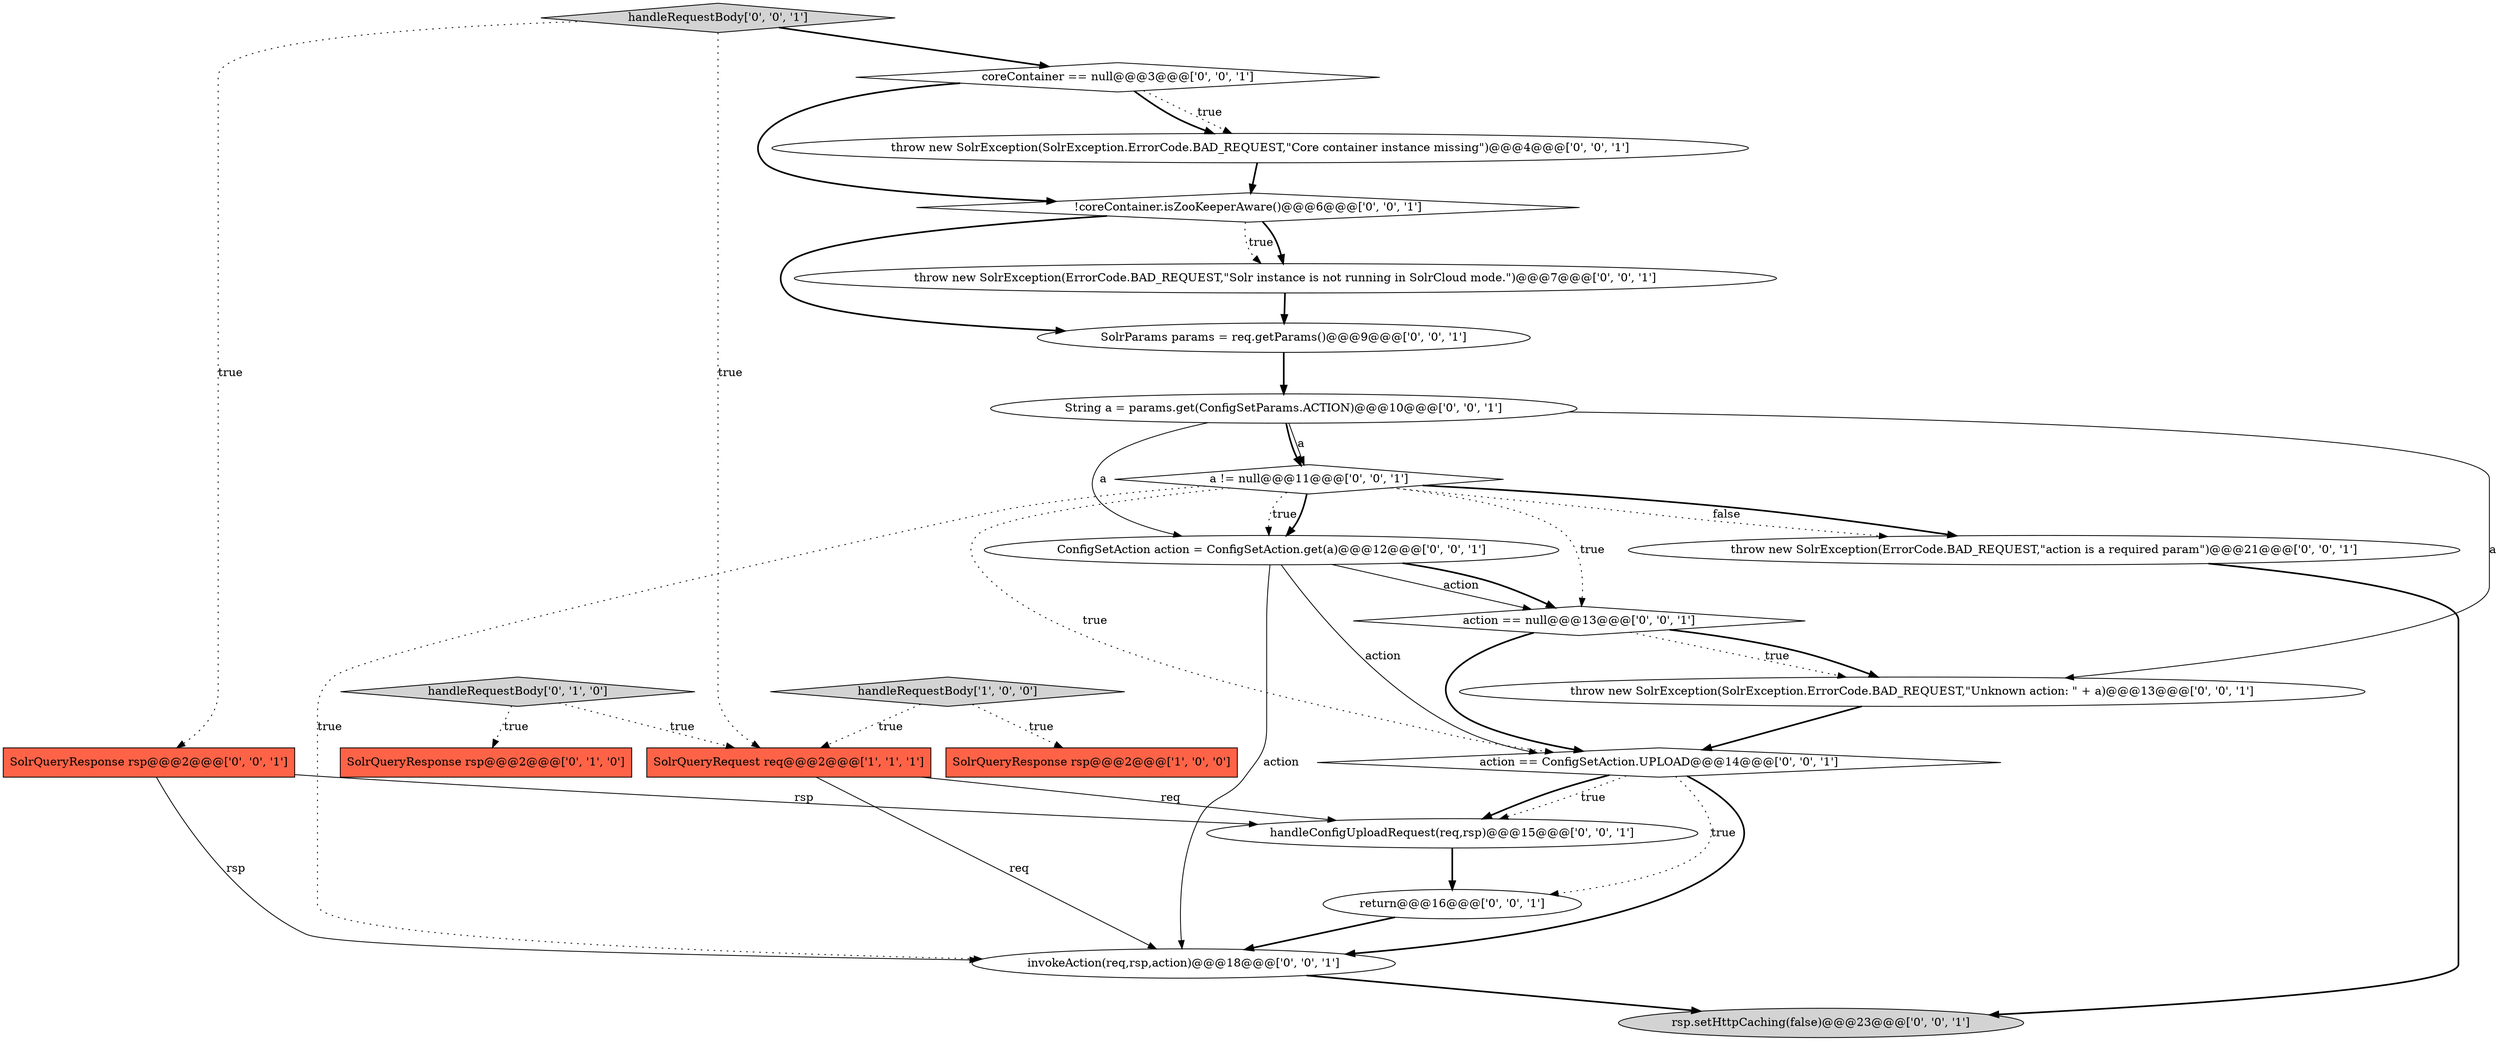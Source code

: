 digraph {
12 [style = filled, label = "throw new SolrException(SolrException.ErrorCode.BAD_REQUEST,\"Core container instance missing\")@@@4@@@['0', '0', '1']", fillcolor = white, shape = ellipse image = "AAA0AAABBB3BBB"];
2 [style = filled, label = "SolrQueryRequest req@@@2@@@['1', '1', '1']", fillcolor = tomato, shape = box image = "AAA0AAABBB1BBB"];
5 [style = filled, label = "SolrQueryResponse rsp@@@2@@@['0', '0', '1']", fillcolor = tomato, shape = box image = "AAA0AAABBB3BBB"];
14 [style = filled, label = "String a = params.get(ConfigSetParams.ACTION)@@@10@@@['0', '0', '1']", fillcolor = white, shape = ellipse image = "AAA0AAABBB3BBB"];
16 [style = filled, label = "invokeAction(req,rsp,action)@@@18@@@['0', '0', '1']", fillcolor = white, shape = ellipse image = "AAA0AAABBB3BBB"];
15 [style = filled, label = "action == null@@@13@@@['0', '0', '1']", fillcolor = white, shape = diamond image = "AAA0AAABBB3BBB"];
20 [style = filled, label = "rsp.setHttpCaching(false)@@@23@@@['0', '0', '1']", fillcolor = lightgray, shape = ellipse image = "AAA0AAABBB3BBB"];
10 [style = filled, label = "SolrParams params = req.getParams()@@@9@@@['0', '0', '1']", fillcolor = white, shape = ellipse image = "AAA0AAABBB3BBB"];
19 [style = filled, label = "handleConfigUploadRequest(req,rsp)@@@15@@@['0', '0', '1']", fillcolor = white, shape = ellipse image = "AAA0AAABBB3BBB"];
3 [style = filled, label = "handleRequestBody['0', '1', '0']", fillcolor = lightgray, shape = diamond image = "AAA0AAABBB2BBB"];
18 [style = filled, label = "!coreContainer.isZooKeeperAware()@@@6@@@['0', '0', '1']", fillcolor = white, shape = diamond image = "AAA0AAABBB3BBB"];
22 [style = filled, label = "return@@@16@@@['0', '0', '1']", fillcolor = white, shape = ellipse image = "AAA0AAABBB3BBB"];
9 [style = filled, label = "coreContainer == null@@@3@@@['0', '0', '1']", fillcolor = white, shape = diamond image = "AAA0AAABBB3BBB"];
7 [style = filled, label = "handleRequestBody['0', '0', '1']", fillcolor = lightgray, shape = diamond image = "AAA0AAABBB3BBB"];
8 [style = filled, label = "ConfigSetAction action = ConfigSetAction.get(a)@@@12@@@['0', '0', '1']", fillcolor = white, shape = ellipse image = "AAA0AAABBB3BBB"];
13 [style = filled, label = "action == ConfigSetAction.UPLOAD@@@14@@@['0', '0', '1']", fillcolor = white, shape = diamond image = "AAA0AAABBB3BBB"];
6 [style = filled, label = "throw new SolrException(ErrorCode.BAD_REQUEST,\"Solr instance is not running in SolrCloud mode.\")@@@7@@@['0', '0', '1']", fillcolor = white, shape = ellipse image = "AAA0AAABBB3BBB"];
0 [style = filled, label = "SolrQueryResponse rsp@@@2@@@['1', '0', '0']", fillcolor = tomato, shape = box image = "AAA0AAABBB1BBB"];
17 [style = filled, label = "throw new SolrException(SolrException.ErrorCode.BAD_REQUEST,\"Unknown action: \" + a)@@@13@@@['0', '0', '1']", fillcolor = white, shape = ellipse image = "AAA0AAABBB3BBB"];
4 [style = filled, label = "SolrQueryResponse rsp@@@2@@@['0', '1', '0']", fillcolor = tomato, shape = box image = "AAA0AAABBB2BBB"];
11 [style = filled, label = "a != null@@@11@@@['0', '0', '1']", fillcolor = white, shape = diamond image = "AAA0AAABBB3BBB"];
1 [style = filled, label = "handleRequestBody['1', '0', '0']", fillcolor = lightgray, shape = diamond image = "AAA0AAABBB1BBB"];
21 [style = filled, label = "throw new SolrException(ErrorCode.BAD_REQUEST,\"action is a required param\")@@@21@@@['0', '0', '1']", fillcolor = white, shape = ellipse image = "AAA0AAABBB3BBB"];
7->2 [style = dotted, label="true"];
15->17 [style = dotted, label="true"];
8->15 [style = solid, label="action"];
9->18 [style = bold, label=""];
11->21 [style = bold, label=""];
13->19 [style = bold, label=""];
1->0 [style = dotted, label="true"];
8->16 [style = solid, label="action"];
2->19 [style = solid, label="req"];
7->9 [style = bold, label=""];
22->16 [style = bold, label=""];
19->22 [style = bold, label=""];
5->16 [style = solid, label="rsp"];
14->11 [style = bold, label=""];
2->16 [style = solid, label="req"];
7->5 [style = dotted, label="true"];
11->16 [style = dotted, label="true"];
18->6 [style = dotted, label="true"];
6->10 [style = bold, label=""];
11->8 [style = dotted, label="true"];
14->17 [style = solid, label="a"];
21->20 [style = bold, label=""];
11->21 [style = dotted, label="false"];
14->8 [style = solid, label="a"];
3->4 [style = dotted, label="true"];
5->19 [style = solid, label="rsp"];
8->13 [style = solid, label="action"];
11->8 [style = bold, label=""];
17->13 [style = bold, label=""];
3->2 [style = dotted, label="true"];
18->10 [style = bold, label=""];
13->16 [style = bold, label=""];
13->19 [style = dotted, label="true"];
12->18 [style = bold, label=""];
14->11 [style = solid, label="a"];
13->22 [style = dotted, label="true"];
8->15 [style = bold, label=""];
11->15 [style = dotted, label="true"];
15->13 [style = bold, label=""];
16->20 [style = bold, label=""];
1->2 [style = dotted, label="true"];
9->12 [style = dotted, label="true"];
11->13 [style = dotted, label="true"];
10->14 [style = bold, label=""];
18->6 [style = bold, label=""];
9->12 [style = bold, label=""];
15->17 [style = bold, label=""];
}
